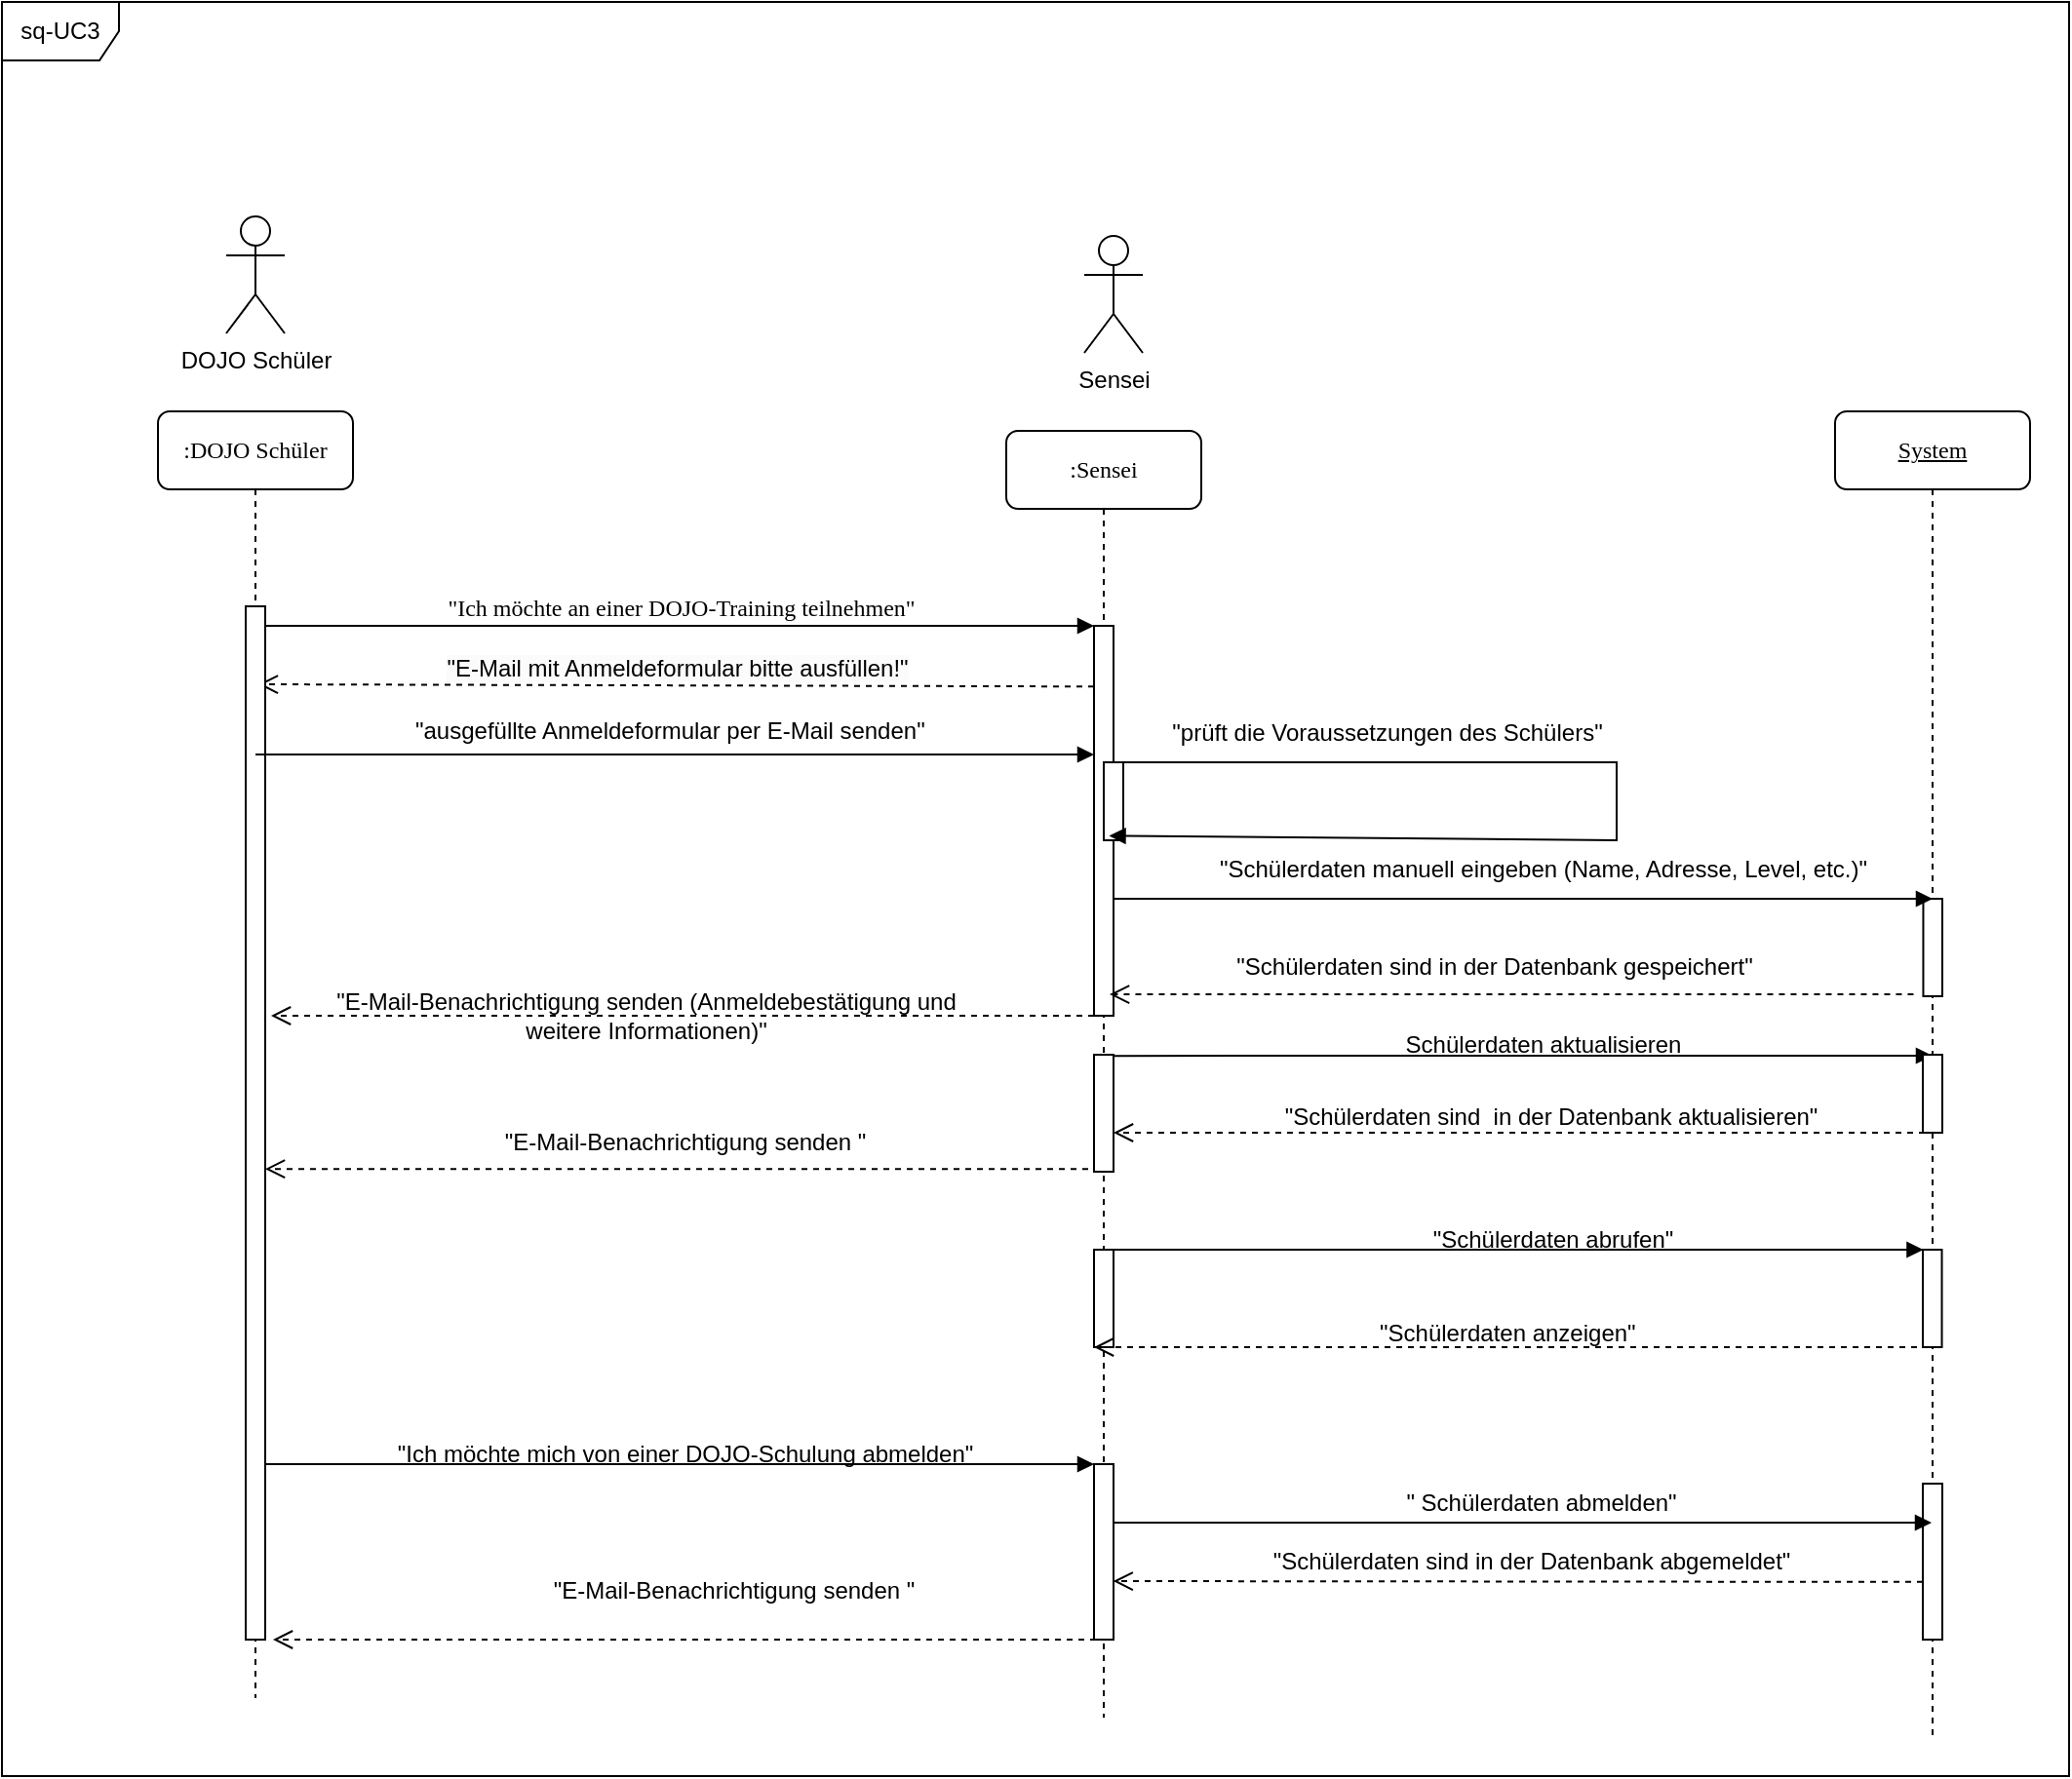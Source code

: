 <mxfile version="24.4.4" type="github">
  <diagram name="Seite-1" id="GB2Q8OnwF6qq9BIMVXFV">
    <mxGraphModel dx="1359" dy="1647" grid="1" gridSize="10" guides="1" tooltips="1" connect="1" arrows="1" fold="1" page="1" pageScale="1" pageWidth="827" pageHeight="1169" math="0" shadow="0">
      <root>
        <mxCell id="0" />
        <mxCell id="1" parent="0" />
        <mxCell id="iT4GloKtLytV3V8M5QPG-1" value="&lt;u&gt;System&lt;/u&gt;" style="shape=umlLifeline;perimeter=lifelinePerimeter;whiteSpace=wrap;html=1;container=1;collapsible=0;recursiveResize=0;outlineConnect=0;rounded=1;shadow=0;comic=0;labelBackgroundColor=none;strokeWidth=1;fontFamily=Verdana;fontSize=12;align=center;" parent="1" vertex="1">
          <mxGeometry x="960" y="80" width="100" height="680" as="geometry" />
        </mxCell>
        <mxCell id="ui6UdAxHdeox8us72X0l-21" value="" style="html=1;points=[];perimeter=orthogonalPerimeter;rounded=0;shadow=0;comic=0;labelBackgroundColor=none;strokeWidth=1;fontFamily=Verdana;fontSize=12;align=center;" vertex="1" parent="iT4GloKtLytV3V8M5QPG-1">
          <mxGeometry x="45.001" y="430" width="9.769" height="50" as="geometry" />
        </mxCell>
        <mxCell id="iT4GloKtLytV3V8M5QPG-7" value="&quot;Ich möchte an einer DOJO-Training teilnehmen&quot;" style="html=1;verticalAlign=bottom;endArrow=block;entryX=0;entryY=0;labelBackgroundColor=none;fontFamily=Verdana;fontSize=12;edgeStyle=elbowEdgeStyle;elbow=vertical;" parent="1" target="iT4GloKtLytV3V8M5QPG-11" edge="1">
          <mxGeometry x="0.003" relative="1" as="geometry">
            <mxPoint x="155" y="190" as="sourcePoint" />
            <mxPoint as="offset" />
          </mxGeometry>
        </mxCell>
        <mxCell id="iT4GloKtLytV3V8M5QPG-9" value="" style="group" parent="1" vertex="1" connectable="0">
          <mxGeometry x="510" y="-70" width="512" height="820" as="geometry" />
        </mxCell>
        <mxCell id="iT4GloKtLytV3V8M5QPG-10" value=":Sensei" style="shape=umlLifeline;perimeter=lifelinePerimeter;whiteSpace=wrap;html=1;container=1;collapsible=0;recursiveResize=0;outlineConnect=0;rounded=1;shadow=0;comic=0;labelBackgroundColor=none;strokeWidth=1;fontFamily=Verdana;fontSize=12;align=center;" parent="iT4GloKtLytV3V8M5QPG-9" vertex="1">
          <mxGeometry x="25" y="160" width="100" height="660" as="geometry" />
        </mxCell>
        <mxCell id="iT4GloKtLytV3V8M5QPG-11" value="" style="html=1;points=[];perimeter=orthogonalPerimeter;rounded=0;shadow=0;comic=0;labelBackgroundColor=none;strokeWidth=1;fontFamily=Verdana;fontSize=12;align=center;" parent="iT4GloKtLytV3V8M5QPG-10" vertex="1">
          <mxGeometry x="45" y="100" width="10" height="200" as="geometry" />
        </mxCell>
        <mxCell id="iT4GloKtLytV3V8M5QPG-14" value="" style="group" parent="iT4GloKtLytV3V8M5QPG-9" vertex="1" connectable="0">
          <mxGeometry y="-20" width="160" height="140" as="geometry" />
        </mxCell>
        <mxCell id="iT4GloKtLytV3V8M5QPG-15" value="Sensei" style="shape=umlActor;verticalLabelPosition=bottom;verticalAlign=top;html=1;outlineConnect=0;" parent="iT4GloKtLytV3V8M5QPG-14" vertex="1">
          <mxGeometry x="65" y="80" width="30" height="60" as="geometry" />
        </mxCell>
        <mxCell id="iT4GloKtLytV3V8M5QPG-17" value="" style="html=1;points=[];perimeter=orthogonalPerimeter;rounded=0;shadow=0;comic=0;labelBackgroundColor=none;strokeWidth=1;fontFamily=Verdana;fontSize=12;align=center;" parent="iT4GloKtLytV3V8M5QPG-9" vertex="1">
          <mxGeometry x="70" y="480" width="10" height="60" as="geometry" />
        </mxCell>
        <mxCell id="iT4GloKtLytV3V8M5QPG-18" value="" style="group" parent="iT4GloKtLytV3V8M5QPG-9" vertex="1" connectable="0">
          <mxGeometry x="125" y="485" width="328.75" height="30" as="geometry" />
        </mxCell>
        <mxCell id="ui6UdAxHdeox8us72X0l-2" value="&quot;&lt;span style=&quot;background-color: initial;&quot;&gt;Schülerdaten sind&amp;nbsp; in der Datenbank&amp;nbsp;&lt;/span&gt;aktualisieren&lt;span style=&quot;background-color: initial;&quot;&gt;&quot;&lt;/span&gt;" style="text;html=1;align=center;verticalAlign=middle;resizable=0;points=[];autosize=1;strokeColor=none;fillColor=none;" vertex="1" parent="iT4GloKtLytV3V8M5QPG-18">
          <mxGeometry x="28.75" y="12" width="300" height="30" as="geometry" />
        </mxCell>
        <mxCell id="iT4GloKtLytV3V8M5QPG-41" value="&lt;span style=&quot;font-size: 12px; text-align: left; background-color: rgb(251, 251, 251);&quot;&gt;&quot;E-Mail mit Anmeldeformular bitte ausfüllen!&quot;&lt;/span&gt;" style="html=1;verticalAlign=bottom;endArrow=open;dashed=1;endSize=8;curved=0;rounded=0;entryX=0.806;entryY=0.242;entryDx=0;entryDy=0;entryPerimeter=0;exitX=0.163;exitY=0.234;exitDx=0;exitDy=0;exitPerimeter=0;" parent="iT4GloKtLytV3V8M5QPG-9" edge="1">
          <mxGeometry relative="1" as="geometry">
            <mxPoint x="70.0" y="291.14" as="sourcePoint" />
            <mxPoint x="-358.57" y="290.0" as="targetPoint" />
          </mxGeometry>
        </mxCell>
        <mxCell id="iT4GloKtLytV3V8M5QPG-23" value="" style="html=1;verticalAlign=bottom;endArrow=open;dashed=1;endSize=8;labelBackgroundColor=none;fontFamily=Verdana;fontSize=12;edgeStyle=elbowEdgeStyle;elbow=vertical;entryX=0.8;entryY=0.352;entryDx=0;entryDy=0;entryPerimeter=0;" parent="iT4GloKtLytV3V8M5QPG-9" edge="1">
          <mxGeometry relative="1" as="geometry">
            <mxPoint x="-352" y="460.96" as="targetPoint" />
            <Array as="points">
              <mxPoint x="15" y="460" />
              <mxPoint x="45" y="460" />
            </Array>
            <mxPoint x="70" y="460" as="sourcePoint" />
          </mxGeometry>
        </mxCell>
        <mxCell id="iT4GloKtLytV3V8M5QPG-20" value="" style="html=1;verticalAlign=bottom;endArrow=block;labelBackgroundColor=none;fontFamily=Verdana;fontSize=12;edgeStyle=elbowEdgeStyle;elbow=vertical;" parent="iT4GloKtLytV3V8M5QPG-9" edge="1">
          <mxGeometry relative="1" as="geometry">
            <mxPoint x="80.5" y="480.57" as="sourcePoint" />
            <mxPoint x="500" y="480.57" as="targetPoint" />
          </mxGeometry>
        </mxCell>
        <mxCell id="ui6UdAxHdeox8us72X0l-1" value="Schülerdaten aktualisieren" style="text;html=1;align=center;verticalAlign=middle;resizable=0;points=[];autosize=1;strokeColor=none;fillColor=none;" vertex="1" parent="iT4GloKtLytV3V8M5QPG-9">
          <mxGeometry x="220" y="460" width="160" height="30" as="geometry" />
        </mxCell>
        <mxCell id="iT4GloKtLytV3V8M5QPG-13" value="" style="html=1;points=[[0,0,0,0,5],[0,1,0,0,-5],[1,0,0,0,5],[1,1,0,0,-5]];perimeter=orthogonalPerimeter;outlineConnect=0;targetShapes=umlLifeline;portConstraint=eastwest;newEdgeStyle={&quot;curved&quot;:0,&quot;rounded&quot;:0};" parent="iT4GloKtLytV3V8M5QPG-9" vertex="1">
          <mxGeometry x="70" y="690" width="10" height="90" as="geometry" />
        </mxCell>
        <mxCell id="ui6UdAxHdeox8us72X0l-11" value="" style="html=1;points=[];perimeter=orthogonalPerimeter;rounded=0;shadow=0;comic=0;labelBackgroundColor=none;strokeWidth=1;fontFamily=Verdana;fontSize=12;align=center;" vertex="1" parent="iT4GloKtLytV3V8M5QPG-9">
          <mxGeometry x="495" y="700" width="10" height="80" as="geometry" />
        </mxCell>
        <mxCell id="ui6UdAxHdeox8us72X0l-12" value="" style="html=1;verticalAlign=bottom;endArrow=block;labelBackgroundColor=none;fontFamily=Verdana;fontSize=12;edgeStyle=elbowEdgeStyle;elbow=vertical;" edge="1" parent="iT4GloKtLytV3V8M5QPG-9">
          <mxGeometry relative="1" as="geometry">
            <mxPoint x="80" y="720" as="sourcePoint" />
            <mxPoint x="499.5" y="720" as="targetPoint" />
          </mxGeometry>
        </mxCell>
        <mxCell id="ui6UdAxHdeox8us72X0l-5" value="" style="html=1;verticalAlign=bottom;endArrow=open;dashed=1;endSize=8;labelBackgroundColor=none;fontFamily=Verdana;fontSize=12;edgeStyle=elbowEdgeStyle;elbow=vertical;entryX=0.8;entryY=0.352;entryDx=0;entryDy=0;entryPerimeter=0;" edge="1" parent="iT4GloKtLytV3V8M5QPG-9">
          <mxGeometry relative="1" as="geometry">
            <mxPoint x="80" y="520.96" as="targetPoint" />
            <Array as="points">
              <mxPoint x="447" y="520" />
              <mxPoint x="477" y="520" />
            </Array>
            <mxPoint x="502" y="520" as="sourcePoint" />
          </mxGeometry>
        </mxCell>
        <mxCell id="iT4GloKtLytV3V8M5QPG-19" value="" style="html=1;points=[];perimeter=orthogonalPerimeter;rounded=0;shadow=0;comic=0;labelBackgroundColor=none;strokeWidth=1;fontFamily=Verdana;fontSize=12;align=center;" parent="iT4GloKtLytV3V8M5QPG-9" vertex="1">
          <mxGeometry x="495" y="480" width="10" height="40" as="geometry" />
        </mxCell>
        <mxCell id="iT4GloKtLytV3V8M5QPG-25" value="" style="html=1;verticalAlign=bottom;endArrow=block;entryX=0;entryY=0;labelBackgroundColor=none;fontFamily=Verdana;fontSize=12;edgeStyle=elbowEdgeStyle;elbow=vertical;" parent="iT4GloKtLytV3V8M5QPG-9" edge="1">
          <mxGeometry x="0.003" relative="1" as="geometry">
            <mxPoint x="-355" y="690" as="sourcePoint" />
            <mxPoint x="70" y="690" as="targetPoint" />
            <mxPoint as="offset" />
          </mxGeometry>
        </mxCell>
        <mxCell id="ui6UdAxHdeox8us72X0l-13" value="" style="html=1;points=[];perimeter=orthogonalPerimeter;rounded=0;shadow=0;comic=0;labelBackgroundColor=none;strokeWidth=1;fontFamily=Verdana;fontSize=12;align=center;" vertex="1" parent="iT4GloKtLytV3V8M5QPG-9">
          <mxGeometry x="70" y="580" width="10" height="50" as="geometry" />
        </mxCell>
        <mxCell id="iT4GloKtLytV3V8M5QPG-44" value="&quot;prüft die Voraussetzungen des Schülers&quot;" style="text;html=1;align=center;verticalAlign=middle;resizable=0;points=[];autosize=1;strokeColor=none;fillColor=none;" parent="iT4GloKtLytV3V8M5QPG-9" vertex="1">
          <mxGeometry x="100" y="300" width="240" height="30" as="geometry" />
        </mxCell>
        <mxCell id="ui6UdAxHdeox8us72X0l-15" value="&quot; Schülerdaten abmelden&quot;" style="text;html=1;align=center;verticalAlign=middle;resizable=0;points=[];autosize=1;strokeColor=none;fillColor=none;" vertex="1" parent="iT4GloKtLytV3V8M5QPG-9">
          <mxGeometry x="219.37" y="695" width="160" height="30" as="geometry" />
        </mxCell>
        <mxCell id="iT4GloKtLytV3V8M5QPG-22" value="" style="html=1;verticalAlign=bottom;endArrow=open;dashed=1;endSize=8;labelBackgroundColor=none;fontFamily=Verdana;fontSize=12;edgeStyle=elbowEdgeStyle;elbow=vertical;exitX=0.017;exitY=0.995;exitDx=0;exitDy=0;exitPerimeter=0;" parent="iT4GloKtLytV3V8M5QPG-9" edge="1">
          <mxGeometry relative="1" as="geometry">
            <mxPoint x="79.83" y="750" as="targetPoint" />
            <Array as="points" />
            <mxPoint x="495.0" y="750.43" as="sourcePoint" />
          </mxGeometry>
        </mxCell>
        <mxCell id="ui6UdAxHdeox8us72X0l-16" value="&quot;&lt;span style=&quot;background-color: initial;&quot;&gt;Schülerdaten sind in der Datenbank abgemeldet&lt;/span&gt;&lt;span style=&quot;background-color: initial;&quot;&gt;&quot;&lt;/span&gt;" style="text;html=1;align=center;verticalAlign=middle;resizable=0;points=[];autosize=1;strokeColor=none;fillColor=none;" vertex="1" parent="iT4GloKtLytV3V8M5QPG-9">
          <mxGeometry x="149.37" y="725" width="290" height="30" as="geometry" />
        </mxCell>
        <mxCell id="iT4GloKtLytV3V8M5QPG-4" value="" style="html=1;points=[];perimeter=orthogonalPerimeter;rounded=0;shadow=0;comic=0;labelBackgroundColor=none;strokeWidth=1;fontFamily=Verdana;fontSize=12;align=center;" parent="iT4GloKtLytV3V8M5QPG-9" vertex="1">
          <mxGeometry x="495.231" y="400" width="9.769" height="50" as="geometry" />
        </mxCell>
        <mxCell id="ui6UdAxHdeox8us72X0l-20" value="" style="html=1;verticalAlign=bottom;endArrow=block;entryX=0;entryY=0;labelBackgroundColor=none;fontFamily=Verdana;fontSize=12;edgeStyle=elbowEdgeStyle;elbow=vertical;" edge="1" parent="iT4GloKtLytV3V8M5QPG-9">
          <mxGeometry x="0.003" relative="1" as="geometry">
            <mxPoint x="70.23" y="580" as="sourcePoint" />
            <mxPoint x="495.23" y="580" as="targetPoint" />
            <mxPoint as="offset" />
          </mxGeometry>
        </mxCell>
        <mxCell id="ui6UdAxHdeox8us72X0l-22" value="&quot;Schülerdaten abrufen&quot;" style="text;html=1;align=center;verticalAlign=middle;resizable=0;points=[];autosize=1;strokeColor=none;fillColor=none;" vertex="1" parent="iT4GloKtLytV3V8M5QPG-9">
          <mxGeometry x="230" y="560" width="150" height="30" as="geometry" />
        </mxCell>
        <mxCell id="ui6UdAxHdeox8us72X0l-24" value="" style="html=1;points=[];perimeter=orthogonalPerimeter;rounded=0;shadow=0;comic=0;labelBackgroundColor=none;strokeWidth=1;fontFamily=Verdana;fontSize=12;align=center;" vertex="1" parent="iT4GloKtLytV3V8M5QPG-9">
          <mxGeometry x="75" y="330" width="10" height="40" as="geometry" />
        </mxCell>
        <mxCell id="iT4GloKtLytV3V8M5QPG-26" value="sq-UC3" style="shape=umlFrame;whiteSpace=wrap;html=1;pointerEvents=0;" parent="1" vertex="1">
          <mxGeometry x="20" y="-130" width="1060" height="910" as="geometry" />
        </mxCell>
        <mxCell id="iT4GloKtLytV3V8M5QPG-30" value=":DOJO Schüler" style="shape=umlLifeline;perimeter=lifelinePerimeter;whiteSpace=wrap;html=1;container=1;collapsible=0;recursiveResize=0;outlineConnect=0;rounded=1;shadow=0;comic=0;labelBackgroundColor=none;strokeWidth=1;fontFamily=Verdana;fontSize=12;align=center;" parent="1" vertex="1">
          <mxGeometry x="100" y="80" width="100" height="660" as="geometry" />
        </mxCell>
        <mxCell id="iT4GloKtLytV3V8M5QPG-31" value="" style="html=1;points=[];perimeter=orthogonalPerimeter;rounded=0;shadow=0;comic=0;labelBackgroundColor=none;strokeWidth=1;fontFamily=Verdana;fontSize=12;align=center;" parent="iT4GloKtLytV3V8M5QPG-30" vertex="1">
          <mxGeometry x="45" y="100" width="10" height="530" as="geometry" />
        </mxCell>
        <mxCell id="iT4GloKtLytV3V8M5QPG-33" value="" style="html=1;verticalAlign=bottom;endArrow=open;dashed=1;endSize=8;labelBackgroundColor=none;fontFamily=Verdana;fontSize=12;edgeStyle=elbowEdgeStyle;elbow=vertical;entryX=0.8;entryY=0.352;entryDx=0;entryDy=0;entryPerimeter=0;" parent="iT4GloKtLytV3V8M5QPG-30" edge="1">
          <mxGeometry relative="1" as="geometry">
            <mxPoint x="55" y="389.53" as="targetPoint" />
            <Array as="points">
              <mxPoint x="422" y="388.57" />
              <mxPoint x="452" y="388.57" />
            </Array>
            <mxPoint x="477" y="388.57" as="sourcePoint" />
          </mxGeometry>
        </mxCell>
        <mxCell id="iT4GloKtLytV3V8M5QPG-28" value="DOJO Schüler" style="shape=umlActor;verticalLabelPosition=bottom;verticalAlign=top;html=1;outlineConnect=0;" parent="1" vertex="1">
          <mxGeometry x="135" y="-20" width="30" height="60" as="geometry" />
        </mxCell>
        <mxCell id="iT4GloKtLytV3V8M5QPG-3" value="" style="group" parent="1" vertex="1" connectable="0">
          <mxGeometry x="588" y="330" width="422" height="50" as="geometry" />
        </mxCell>
        <mxCell id="iT4GloKtLytV3V8M5QPG-5" value="" style="html=1;verticalAlign=bottom;endArrow=block;labelBackgroundColor=none;fontFamily=Verdana;fontSize=12;edgeStyle=elbowEdgeStyle;elbow=vertical;" parent="iT4GloKtLytV3V8M5QPG-3" edge="1">
          <mxGeometry relative="1" as="geometry">
            <mxPoint x="1.954" as="sourcePoint" />
            <mxPoint x="422" as="targetPoint" />
          </mxGeometry>
        </mxCell>
        <mxCell id="iT4GloKtLytV3V8M5QPG-6" value="" style="html=1;verticalAlign=bottom;endArrow=open;dashed=1;endSize=8;labelBackgroundColor=none;fontFamily=Verdana;fontSize=12;edgeStyle=elbowEdgeStyle;elbow=vertical;entryX=0.8;entryY=0.352;entryDx=0;entryDy=0;entryPerimeter=0;" parent="iT4GloKtLytV3V8M5QPG-3" edge="1">
          <mxGeometry relative="1" as="geometry">
            <mxPoint y="50.0" as="targetPoint" />
            <Array as="points">
              <mxPoint x="358.505" y="49.04" />
              <mxPoint x="387.81" y="49.04" />
            </Array>
            <mxPoint x="412.231" y="49.04" as="sourcePoint" />
          </mxGeometry>
        </mxCell>
        <mxCell id="iT4GloKtLytV3V8M5QPG-46" value="&lt;p class=&quot;MsoNormal&quot;&gt;&quot;Schülerdaten manuell eingeben (Name, Adresse, Level, etc.)&quot;&lt;/p&gt;" style="text;html=1;align=center;verticalAlign=middle;resizable=0;points=[];autosize=1;strokeColor=none;fillColor=none;" parent="iT4GloKtLytV3V8M5QPG-3" vertex="1">
          <mxGeometry x="41.997" y="-40" width="360" height="50" as="geometry" />
        </mxCell>
        <mxCell id="iT4GloKtLytV3V8M5QPG-47" value="&quot;&lt;span style=&quot;background-color: initial;&quot;&gt;Schülerdaten sind in der Datenbank ge&lt;/span&gt;speichert&lt;span style=&quot;background-color: initial;&quot;&gt;&quot;&lt;/span&gt;" style="text;html=1;align=center;verticalAlign=middle;resizable=0;points=[];autosize=1;strokeColor=none;fillColor=none;" parent="iT4GloKtLytV3V8M5QPG-3" vertex="1">
          <mxGeometry x="52" y="20" width="290" height="30" as="geometry" />
        </mxCell>
        <mxCell id="iT4GloKtLytV3V8M5QPG-38" value="&lt;p class=&quot;MsoNormal&quot;&gt;&lt;br&gt;&lt;/p&gt;" style="text;html=1;align=left;verticalAlign=middle;resizable=0;points=[];autosize=1;strokeColor=none;fillColor=none;" parent="1" vertex="1">
          <mxGeometry x="220" y="198" width="20" height="50" as="geometry" />
        </mxCell>
        <mxCell id="iT4GloKtLytV3V8M5QPG-40" value="&quot;ausgefüllte Anmeldeformular per E-Mail senden&quot;" style="text;whiteSpace=wrap;" parent="1" vertex="1">
          <mxGeometry x="230" y="230" width="300" height="40" as="geometry" />
        </mxCell>
        <mxCell id="iT4GloKtLytV3V8M5QPG-43" value="" style="html=1;verticalAlign=bottom;endArrow=block;curved=0;rounded=0;" parent="1" source="iT4GloKtLytV3V8M5QPG-30" edge="1">
          <mxGeometry width="80" relative="1" as="geometry">
            <mxPoint x="150" y="260" as="sourcePoint" />
            <mxPoint x="580" y="256" as="targetPoint" />
          </mxGeometry>
        </mxCell>
        <mxCell id="iT4GloKtLytV3V8M5QPG-49" value="&quot;&lt;span style=&quot;background-color: initial;&quot;&gt;E-Mail-Benachrichtigung senden (Anmeldebestätigung und&lt;br/&gt;weitere Informationen)&lt;/span&gt;&lt;span style=&quot;background-color: initial;&quot;&gt;&quot;&lt;/span&gt;" style="text;html=1;align=center;verticalAlign=middle;resizable=0;points=[];autosize=1;strokeColor=none;fillColor=none;" parent="1" vertex="1">
          <mxGeometry x="180" y="370" width="340" height="40" as="geometry" />
        </mxCell>
        <mxCell id="ui6UdAxHdeox8us72X0l-4" value="&quot;&lt;span style=&quot;background-color: initial;&quot;&gt;E-Mail-Benachrichtigung senden &lt;/span&gt;&lt;span style=&quot;background-color: initial;&quot;&gt;&quot;&lt;/span&gt;" style="text;html=1;align=center;verticalAlign=middle;resizable=0;points=[];autosize=1;strokeColor=none;fillColor=none;" vertex="1" parent="1">
          <mxGeometry x="265" y="440" width="210" height="30" as="geometry" />
        </mxCell>
        <mxCell id="ui6UdAxHdeox8us72X0l-7" value="" style="html=1;verticalAlign=bottom;endArrow=open;dashed=1;endSize=8;labelBackgroundColor=none;fontFamily=Verdana;fontSize=12;edgeStyle=elbowEdgeStyle;elbow=vertical;entryX=0.8;entryY=0.352;entryDx=0;entryDy=0;entryPerimeter=0;" edge="1" parent="1">
          <mxGeometry relative="1" as="geometry">
            <mxPoint x="580" y="560.96" as="targetPoint" />
            <Array as="points">
              <mxPoint x="947" y="560" />
              <mxPoint x="977" y="560" />
            </Array>
            <mxPoint x="1002" y="560" as="sourcePoint" />
          </mxGeometry>
        </mxCell>
        <mxCell id="ui6UdAxHdeox8us72X0l-10" value="&quot;Ich möchte mich von einer DOJO-Schulung abmelden&quot;" style="text;html=1;align=center;verticalAlign=middle;resizable=0;points=[];autosize=1;strokeColor=none;fillColor=none;" vertex="1" parent="1">
          <mxGeometry x="210" y="600" width="320" height="30" as="geometry" />
        </mxCell>
        <mxCell id="ui6UdAxHdeox8us72X0l-14" value="" style="html=1;verticalAlign=bottom;labelBackgroundColor=none;endArrow=block;endFill=1;rounded=0;entryX=0.276;entryY=0.943;entryDx=0;entryDy=0;entryPerimeter=0;" edge="1" parent="1" target="ui6UdAxHdeox8us72X0l-24">
          <mxGeometry width="160" relative="1" as="geometry">
            <mxPoint x="588" y="260" as="sourcePoint" />
            <mxPoint x="610" y="300" as="targetPoint" />
            <Array as="points">
              <mxPoint x="848" y="260" />
              <mxPoint x="848" y="300" />
            </Array>
          </mxGeometry>
        </mxCell>
        <mxCell id="ui6UdAxHdeox8us72X0l-18" value="&quot;&lt;span style=&quot;background-color: initial;&quot;&gt;E-Mail-Benachrichtigung senden &lt;/span&gt;&lt;span style=&quot;background-color: initial;&quot;&gt;&quot;&lt;/span&gt;" style="text;html=1;align=center;verticalAlign=middle;resizable=0;points=[];autosize=1;strokeColor=none;fillColor=none;" vertex="1" parent="1">
          <mxGeometry x="290" y="670" width="210" height="30" as="geometry" />
        </mxCell>
        <mxCell id="ui6UdAxHdeox8us72X0l-19" value="" style="html=1;verticalAlign=bottom;endArrow=open;dashed=1;endSize=8;labelBackgroundColor=none;fontFamily=Verdana;fontSize=12;edgeStyle=elbowEdgeStyle;elbow=vertical;entryX=0.8;entryY=0.352;entryDx=0;entryDy=0;entryPerimeter=0;" edge="1" parent="1">
          <mxGeometry relative="1" as="geometry">
            <mxPoint x="159" y="710.96" as="targetPoint" />
            <Array as="points">
              <mxPoint x="526" y="710" />
              <mxPoint x="556" y="710" />
            </Array>
            <mxPoint x="581" y="710" as="sourcePoint" />
          </mxGeometry>
        </mxCell>
        <mxCell id="ui6UdAxHdeox8us72X0l-23" value="&amp;nbsp;&quot;Schülerdaten anzeigen&quot;" style="text;html=1;align=center;verticalAlign=middle;resizable=0;points=[];autosize=1;strokeColor=none;fillColor=none;" vertex="1" parent="1">
          <mxGeometry x="710" y="538" width="160" height="30" as="geometry" />
        </mxCell>
      </root>
    </mxGraphModel>
  </diagram>
</mxfile>
